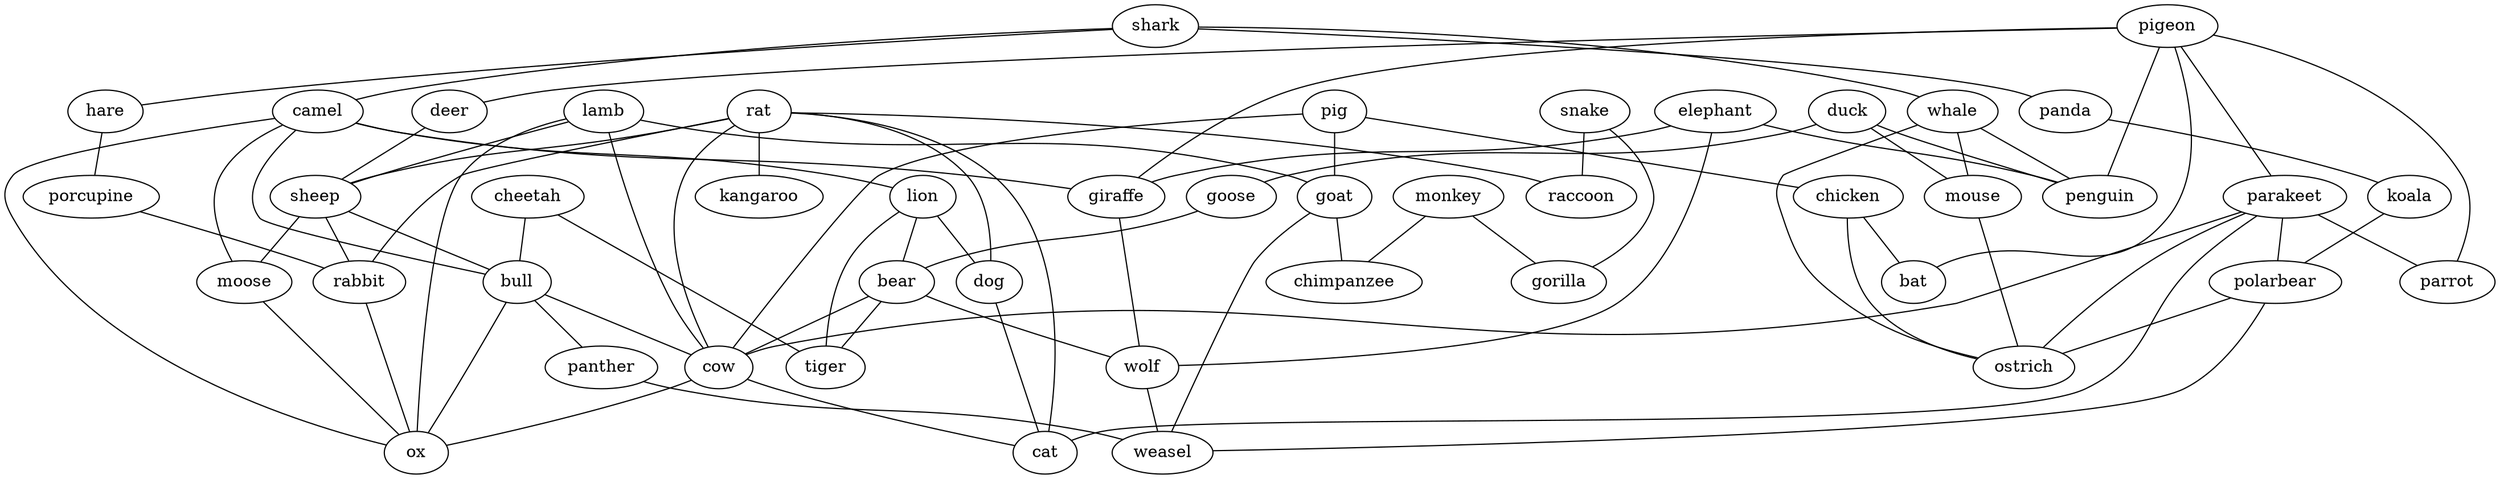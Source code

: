 strict graph  {
	shark -- camel	 [weight=1];
	shark -- hare	 [weight=1];
	shark -- panda	 [weight=1];
	shark -- whale	 [weight=1];
	camel -- moose	 [weight=1];
	camel -- lion	 [weight=1];
	camel -- giraffe	 [weight=1];
	camel -- bull	 [weight=1];
	camel -- ox	 [weight=1];
	pigeon -- deer	 [weight=1];
	pigeon -- parakeet	 [weight=1];
	pigeon -- giraffe	 [weight=1];
	pigeon -- penguin	 [weight=1];
	pigeon -- bat	 [weight=1];
	pigeon -- parrot	 [weight=1];
	hare -- porcupine	 [weight=1];
	duck -- goose	 [weight=1];
	duck -- penguin	 [weight=1];
	duck -- mouse	 [weight=1];
	deer -- sheep	 [weight=1];
	snake -- gorilla	 [weight=1];
	snake -- raccoon	 [weight=1];
	pig -- chicken	 [weight=1];
	pig -- goat	 [weight=1];
	pig -- cow	 [weight=1];
	goose -- bear	 [weight=1];
	lamb -- goat	 [weight=1];
	lamb -- sheep	 [weight=1];
	lamb -- cow	 [weight=1];
	lamb -- ox	 [weight=1];
	chicken -- bat	 [weight=1];
	chicken -- ostrich	 [weight=1];
	panda -- koala	 [weight=1];
	goat -- chimpanzee	 [weight=1];
	goat -- weasel	 [weight=1];
	monkey -- chimpanzee	 [weight=1];
	monkey -- gorilla	 [weight=1];
	parakeet -- polarbear	 [weight=1];
	parakeet -- parrot	 [weight=1];
	parakeet -- cow	 [weight=1];
	parakeet -- cat	 [weight=1];
	parakeet -- ostrich	 [weight=1];
	elephant -- giraffe	 [weight=1];
	elephant -- penguin	 [weight=1];
	elephant -- wolf	 [weight=1];
	cheetah -- tiger	 [weight=1];
	cheetah -- bull	 [weight=1];
	koala -- polarbear	 [weight=1];
	rat -- sheep	 [weight=1];
	rat -- kangaroo	 [weight=1];
	rat -- rabbit	 [weight=1];
	rat -- cow	 [weight=1];
	rat -- dog	 [weight=1];
	rat -- cat	 [weight=1];
	rat -- raccoon	 [weight=1];
	polarbear -- ostrich	 [weight=1];
	polarbear -- weasel	 [weight=1];
	porcupine -- rabbit	 [weight=1];
	sheep -- moose	 [weight=1];
	sheep -- rabbit	 [weight=1];
	sheep -- bull	 [weight=1];
	moose -- ox	 [weight=1];
	lion -- bear	 [weight=1];
	lion -- tiger	 [weight=1];
	lion -- dog	 [weight=1];
	bear -- tiger	 [weight=1];
	bear -- cow	 [weight=1];
	bear -- wolf	 [weight=1];
	giraffe -- wolf	 [weight=1];
	rabbit -- ox	 [weight=1];
	bull -- cow	 [weight=1];
	bull -- panther	 [weight=1];
	bull -- ox	 [weight=1];
	whale -- penguin	 [weight=1];
	whale -- mouse	 [weight=1];
	whale -- ostrich	 [weight=1];
	cow -- cat	 [weight=1];
	cow -- ox	 [weight=1];
	panther -- weasel	 [weight=1];
	dog -- cat	 [weight=1];
	wolf -- weasel	 [weight=1];
	mouse -- ostrich	 [weight=1];
}
